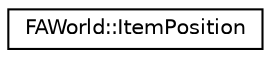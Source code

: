 digraph G
{
  edge [fontname="Helvetica",fontsize="10",labelfontname="Helvetica",labelfontsize="10"];
  node [fontname="Helvetica",fontsize="10",shape=record];
  rankdir="LR";
  Node1 [label="FAWorld::ItemPosition",height=0.2,width=0.4,color="black", fillcolor="white", style="filled",URL="$class_f_a_world_1_1_item_position.html"];
}
